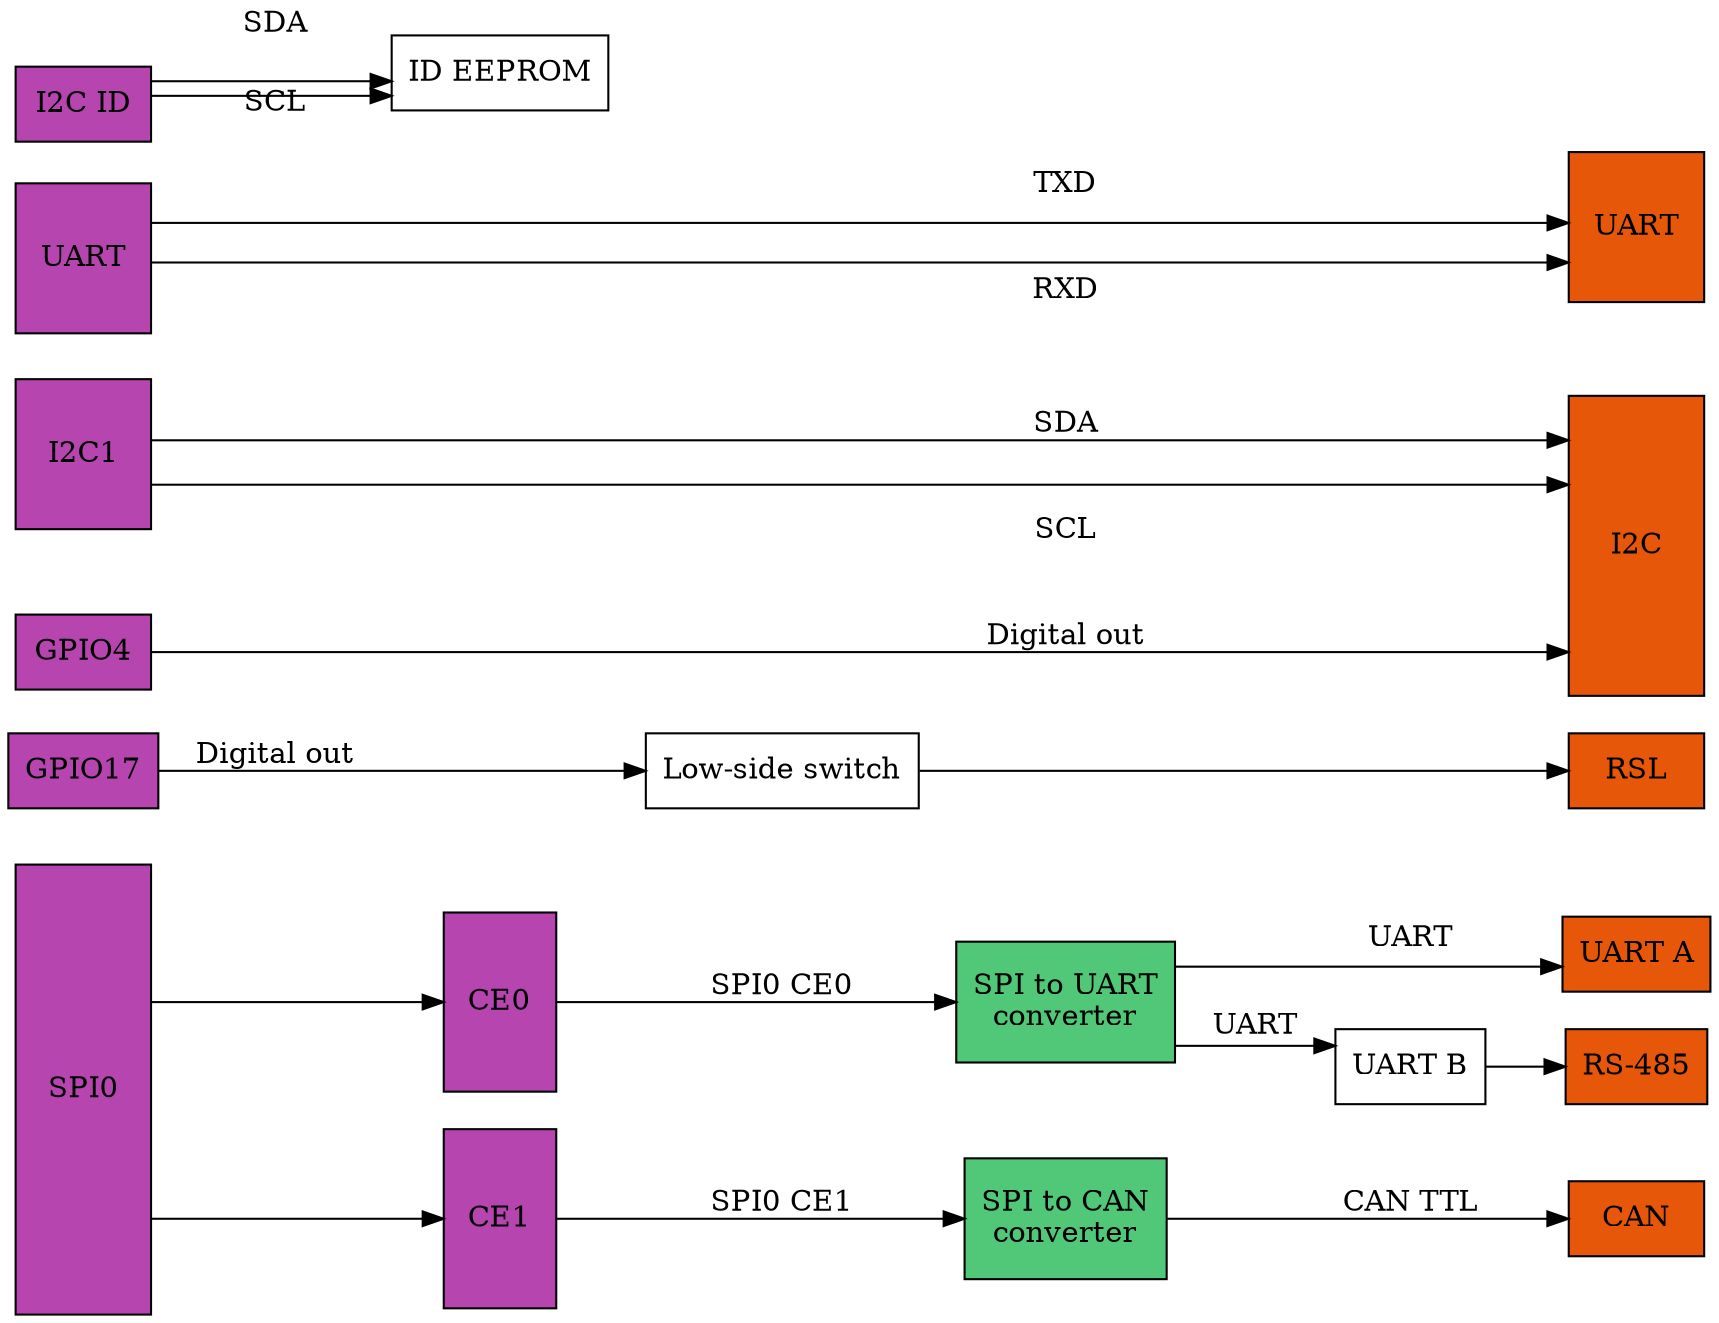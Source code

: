 digraph spi_to_uart {
    rankdir="LR"
    splines=ortho
    node [
        shape=rect
        style=filled
        fillcolor="#FFFFFFFF"
    ]

    // SPI
    spi0 [
        label="SPI0"
        tooltip="Pins 19, 21, 23, 24, and 26."
        fillcolor="#B645B0FF"
        width=0.9
        height=3
    ]
    ce0 [
        label="CE0"
        tooltip="Pin 24."
        fillcolor="#B645B0FF"
        height=1.2
    ]
    ce1 [
        label="CE1"
        tooltip="Pin 26."
        fillcolor="#B645B0FF"
        height=1.2
    ]
    spi_to_uart [
        label="SPI to UART\nconverter"
        tooltip="SPI to UART converter."
        fillcolor="#50C878FF"
        height=0.8
    ]
    spi_to_can [
        label="SPI to CAN\nconverter"
        tooltip="SPI to CAN converter."
        fillcolor="#50C878FF"
        height=0.8
    ]
    can [
        label="CAN"
        tooltip="Controller Area Network."
        fillcolor="#E6570AFF"
        width=0.9
    ]
    uart_a [
        label="UART A"
        tooltip="UART A."
        fillcolor="#E6570AFF"
        width=0.9
    ]
    uart_b [
        label="UART B"
        tooltip="UART B (RS-485)."
    ]
    rs_485 [
        label="RS-485"
        tooltip="RS-485."
        fillcolor="#E6570AFF"
        width=0.9
    ]
    spi0 -> ce0
    spi0 -> ce1
    ce0 -> spi_to_uart [ label="SPI0 CE0" ]
    ce1 -> spi_to_can [ label="SPI0 CE1" ]
    spi_to_can -> can [ label="CAN TTL" ]
    spi_to_uart -> uart_a [ label="UART" ]
    spi_to_uart -> uart_b [ label="UART" ]
    uart_b -> rs_485

    // robot signal light
    gpio17 [
        label="GPIO17"
        tooltip="Pin 11."
        fillcolor="#B645B0FF"
    ]
    low_side_switch [
        label="Low-side switch"
        tooltip="Low-side switch."
    ]
    rsl [
        label="RSL"
        tooltip="Robot signal light LED and header."
        fillcolor="#E6570AFF"
        width=0.9
    ]
    gpio17 -> low_side_switch [ label="Digital out" ]
    low_side_switch -> rsl

    // I2C header
    i2c_out [
        label="I2C"
        tooltip="Five pin header with Pimoroni Breakout Garden pinout."
        fillcolor="#E6570AFF"
        width=0.9
        height=2
    ]
    i2c1_in [
        label="I2C1"
        tooltip="Pins 3 and 5."
        fillcolor="#B645B0FF"
        width=0.9
        height=1
    ]
    gpio4 [
        label="GPIO4"
        tooltip="Pin 7."
        fillcolor="#B645B0FF"
        width=0.9
    ]
    i2c1_in -> i2c_out [ label="SDA" ]
    i2c1_in -> i2c_out [ label="SCL" ]
    gpio4 -> i2c_out [ label="Digital out" ]

    // UART header
    uart_in [
        label="UART"
        tooltip="Pins 8 and 10."
        fillcolor="#B645B0FF"
        width=0.9
        height=1
    ]
    uart_out [
        label="UART"
        tooltip="UART header."
        fillcolor="#E6570AFF"
        width=0.9
        height=1
    ]
    uart_in -> uart_out [ label="TXD" ]
    uart_in -> uart_out [ label="RXD" ]

    // ID EEPROM
    i2c_id [
        label="I2C ID"
        tooltip="I2C ID."
        fillcolor="#B645B0FF"
        width=0.9
    ]
    id_eeprom [
        label="ID EEPROM"
        tooltip="Pins 27 and 28."
        width=0.9
    ]
    i2c_id -> id_eeprom [ label="SDA" ]
    i2c_id -> id_eeprom [ label="SCL" ]


    {rank = same; spi0 gpio17 i2c1_in gpio4 uart_in}
    {rank = same; ce0 ce1}
    {rank = same; spi_to_uart spi_to_can}
    {rank = same; uart_a rs_485 can rsl i2c_out uart_out}
}
